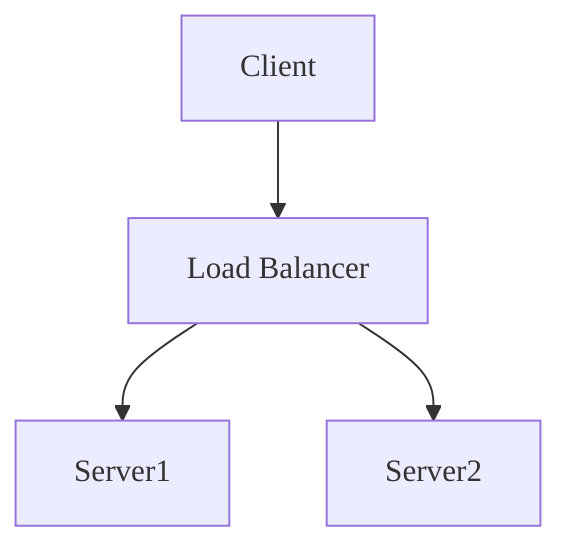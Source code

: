 %%{init: { 'fontFamily': 'Space-Notorious-rounded', 'fontSize': '16px' } }%%

            graph TD
            A[Client] --> B[Load Balancer]
            B --> C[Server1]
            B --> D[Server2]